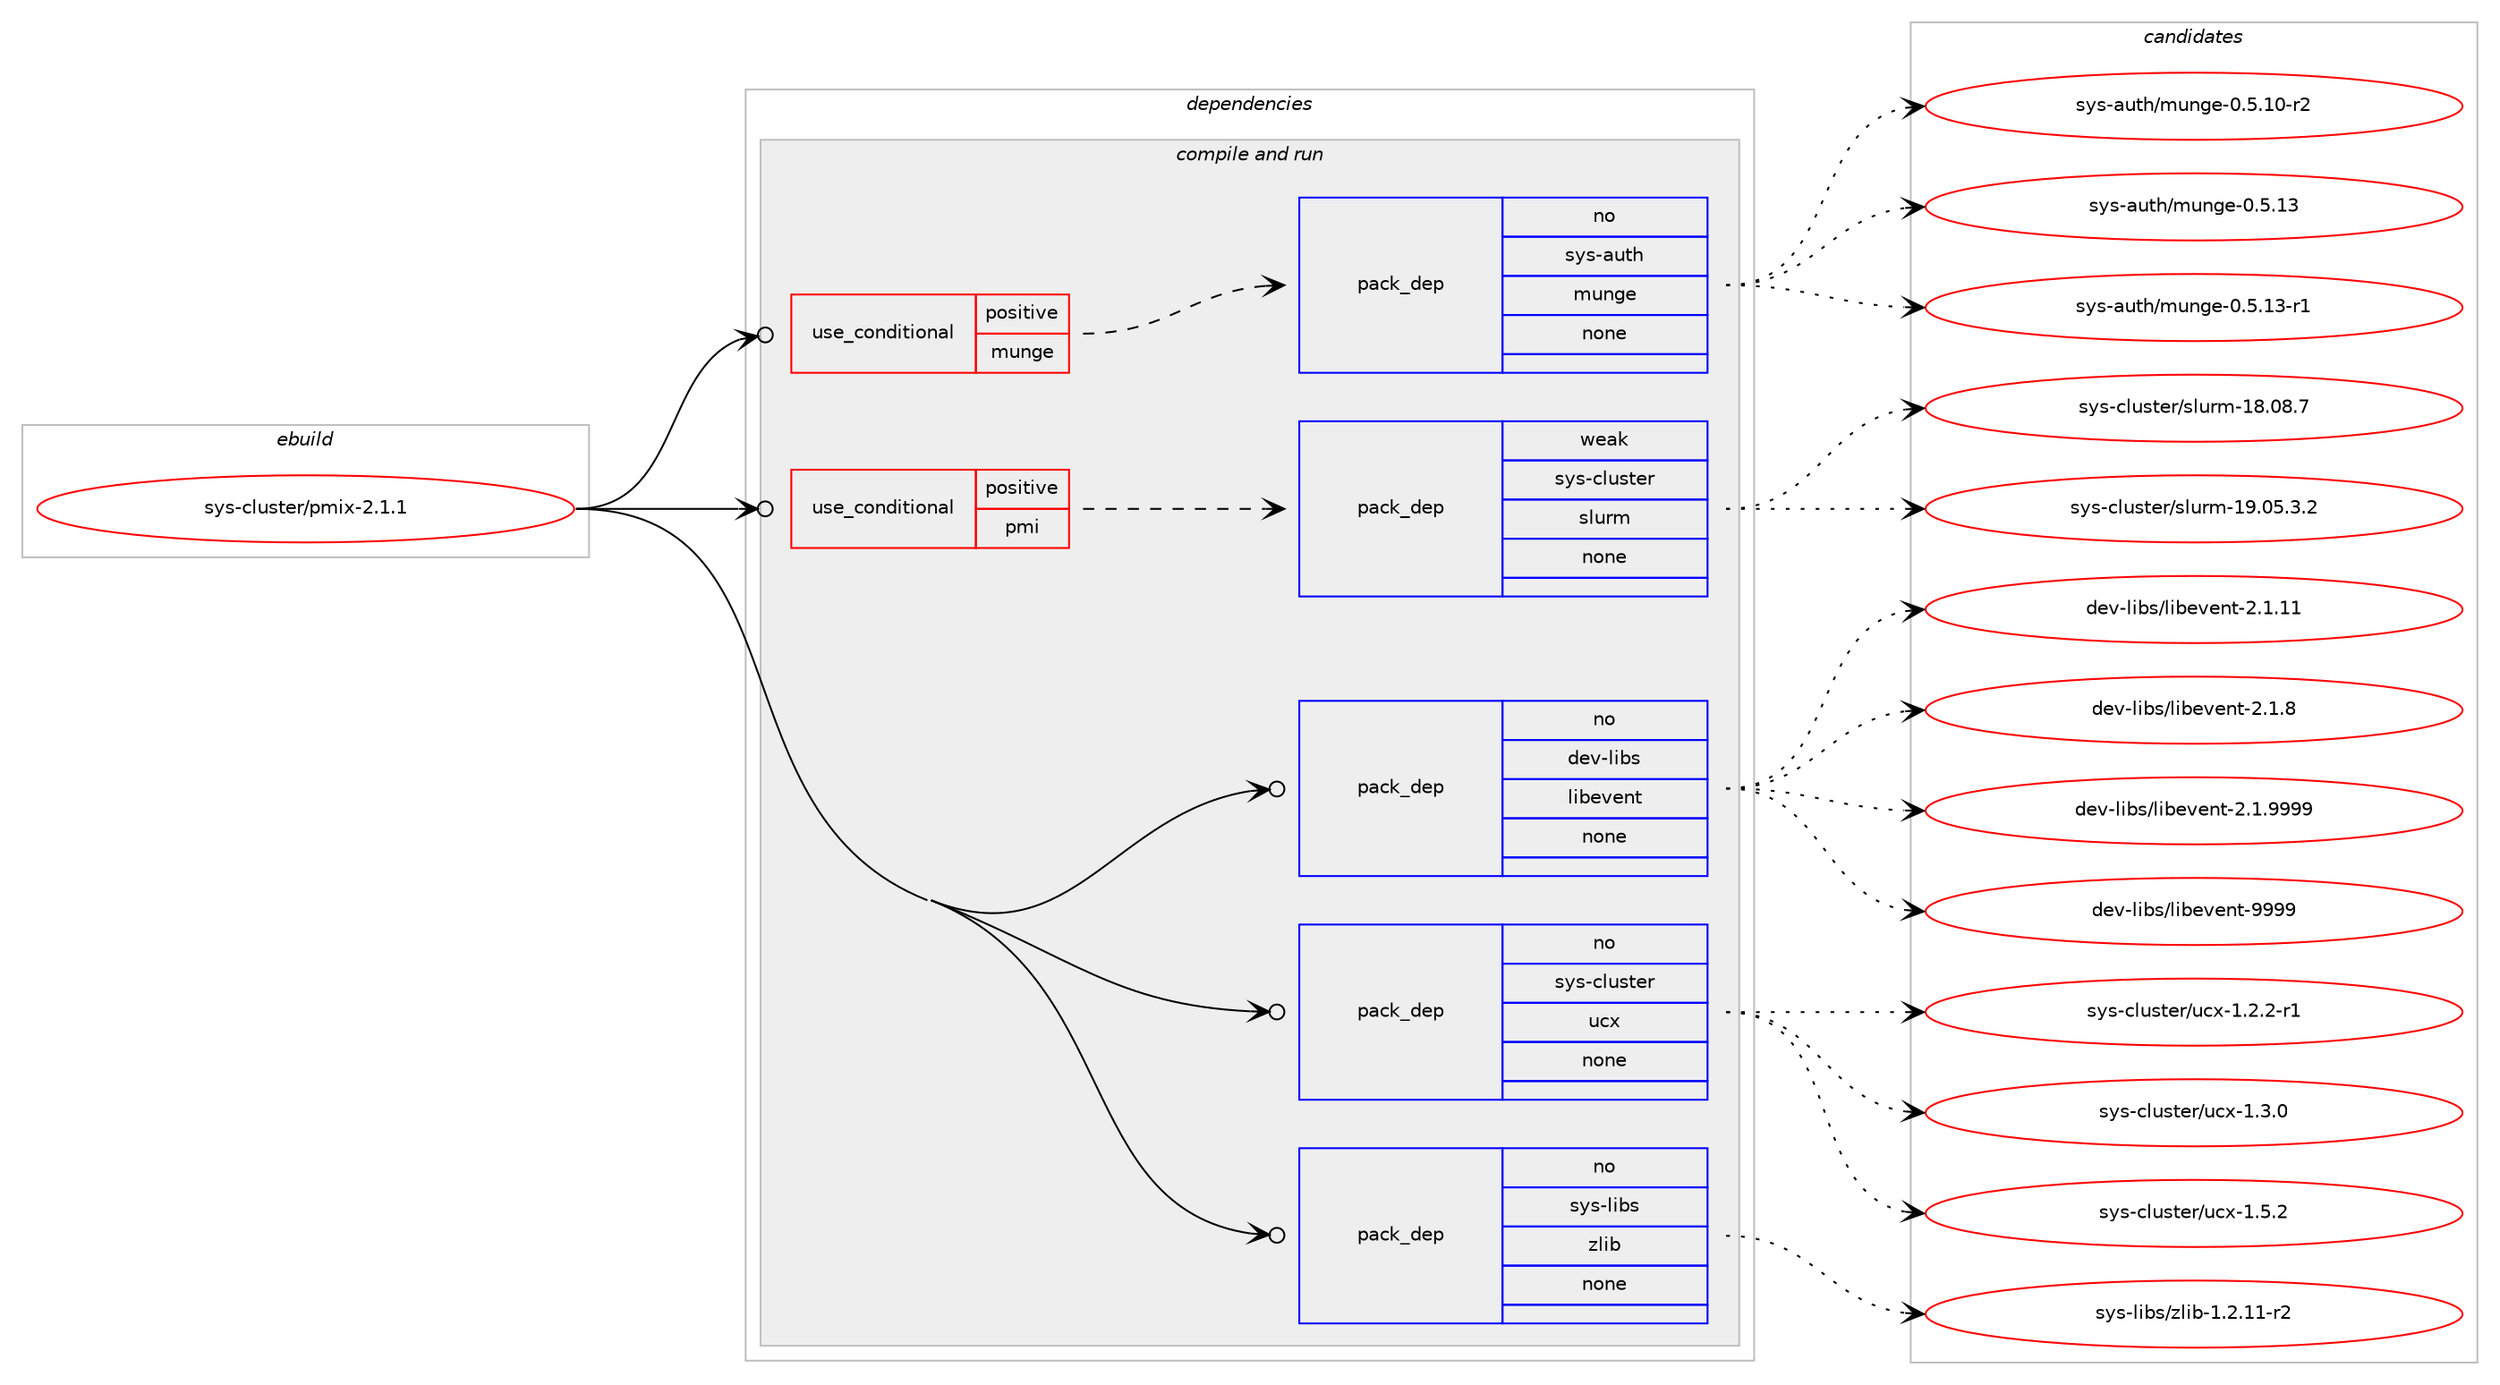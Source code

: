 digraph prolog {

# *************
# Graph options
# *************

newrank=true;
concentrate=true;
compound=true;
graph [rankdir=LR,fontname=Helvetica,fontsize=10,ranksep=1.5];#, ranksep=2.5, nodesep=0.2];
edge  [arrowhead=vee];
node  [fontname=Helvetica,fontsize=10];

# **********
# The ebuild
# **********

subgraph cluster_leftcol {
color=gray;
rank=same;
label=<<i>ebuild</i>>;
id [label="sys-cluster/pmix-2.1.1", color=red, width=4, href="../sys-cluster/pmix-2.1.1.svg"];
}

# ****************
# The dependencies
# ****************

subgraph cluster_midcol {
color=gray;
label=<<i>dependencies</i>>;
subgraph cluster_compile {
fillcolor="#eeeeee";
style=filled;
label=<<i>compile</i>>;
}
subgraph cluster_compileandrun {
fillcolor="#eeeeee";
style=filled;
label=<<i>compile and run</i>>;
subgraph cond213380 {
dependency887526 [label=<<TABLE BORDER="0" CELLBORDER="1" CELLSPACING="0" CELLPADDING="4"><TR><TD ROWSPAN="3" CELLPADDING="10">use_conditional</TD></TR><TR><TD>positive</TD></TR><TR><TD>munge</TD></TR></TABLE>>, shape=none, color=red];
subgraph pack658615 {
dependency887527 [label=<<TABLE BORDER="0" CELLBORDER="1" CELLSPACING="0" CELLPADDING="4" WIDTH="220"><TR><TD ROWSPAN="6" CELLPADDING="30">pack_dep</TD></TR><TR><TD WIDTH="110">no</TD></TR><TR><TD>sys-auth</TD></TR><TR><TD>munge</TD></TR><TR><TD>none</TD></TR><TR><TD></TD></TR></TABLE>>, shape=none, color=blue];
}
dependency887526:e -> dependency887527:w [weight=20,style="dashed",arrowhead="vee"];
}
id:e -> dependency887526:w [weight=20,style="solid",arrowhead="odotvee"];
subgraph cond213381 {
dependency887528 [label=<<TABLE BORDER="0" CELLBORDER="1" CELLSPACING="0" CELLPADDING="4"><TR><TD ROWSPAN="3" CELLPADDING="10">use_conditional</TD></TR><TR><TD>positive</TD></TR><TR><TD>pmi</TD></TR></TABLE>>, shape=none, color=red];
subgraph pack658616 {
dependency887529 [label=<<TABLE BORDER="0" CELLBORDER="1" CELLSPACING="0" CELLPADDING="4" WIDTH="220"><TR><TD ROWSPAN="6" CELLPADDING="30">pack_dep</TD></TR><TR><TD WIDTH="110">weak</TD></TR><TR><TD>sys-cluster</TD></TR><TR><TD>slurm</TD></TR><TR><TD>none</TD></TR><TR><TD></TD></TR></TABLE>>, shape=none, color=blue];
}
dependency887528:e -> dependency887529:w [weight=20,style="dashed",arrowhead="vee"];
}
id:e -> dependency887528:w [weight=20,style="solid",arrowhead="odotvee"];
subgraph pack658617 {
dependency887530 [label=<<TABLE BORDER="0" CELLBORDER="1" CELLSPACING="0" CELLPADDING="4" WIDTH="220"><TR><TD ROWSPAN="6" CELLPADDING="30">pack_dep</TD></TR><TR><TD WIDTH="110">no</TD></TR><TR><TD>dev-libs</TD></TR><TR><TD>libevent</TD></TR><TR><TD>none</TD></TR><TR><TD></TD></TR></TABLE>>, shape=none, color=blue];
}
id:e -> dependency887530:w [weight=20,style="solid",arrowhead="odotvee"];
subgraph pack658618 {
dependency887531 [label=<<TABLE BORDER="0" CELLBORDER="1" CELLSPACING="0" CELLPADDING="4" WIDTH="220"><TR><TD ROWSPAN="6" CELLPADDING="30">pack_dep</TD></TR><TR><TD WIDTH="110">no</TD></TR><TR><TD>sys-cluster</TD></TR><TR><TD>ucx</TD></TR><TR><TD>none</TD></TR><TR><TD></TD></TR></TABLE>>, shape=none, color=blue];
}
id:e -> dependency887531:w [weight=20,style="solid",arrowhead="odotvee"];
subgraph pack658619 {
dependency887532 [label=<<TABLE BORDER="0" CELLBORDER="1" CELLSPACING="0" CELLPADDING="4" WIDTH="220"><TR><TD ROWSPAN="6" CELLPADDING="30">pack_dep</TD></TR><TR><TD WIDTH="110">no</TD></TR><TR><TD>sys-libs</TD></TR><TR><TD>zlib</TD></TR><TR><TD>none</TD></TR><TR><TD></TD></TR></TABLE>>, shape=none, color=blue];
}
id:e -> dependency887532:w [weight=20,style="solid",arrowhead="odotvee"];
}
subgraph cluster_run {
fillcolor="#eeeeee";
style=filled;
label=<<i>run</i>>;
}
}

# **************
# The candidates
# **************

subgraph cluster_choices {
rank=same;
color=gray;
label=<<i>candidates</i>>;

subgraph choice658615 {
color=black;
nodesep=1;
choice115121115459711711610447109117110103101454846534649484511450 [label="sys-auth/munge-0.5.10-r2", color=red, width=4,href="../sys-auth/munge-0.5.10-r2.svg"];
choice11512111545971171161044710911711010310145484653464951 [label="sys-auth/munge-0.5.13", color=red, width=4,href="../sys-auth/munge-0.5.13.svg"];
choice115121115459711711610447109117110103101454846534649514511449 [label="sys-auth/munge-0.5.13-r1", color=red, width=4,href="../sys-auth/munge-0.5.13-r1.svg"];
dependency887527:e -> choice115121115459711711610447109117110103101454846534649484511450:w [style=dotted,weight="100"];
dependency887527:e -> choice11512111545971171161044710911711010310145484653464951:w [style=dotted,weight="100"];
dependency887527:e -> choice115121115459711711610447109117110103101454846534649514511449:w [style=dotted,weight="100"];
}
subgraph choice658616 {
color=black;
nodesep=1;
choice1151211154599108117115116101114471151081171141094549564648564655 [label="sys-cluster/slurm-18.08.7", color=red, width=4,href="../sys-cluster/slurm-18.08.7.svg"];
choice11512111545991081171151161011144711510811711410945495746485346514650 [label="sys-cluster/slurm-19.05.3.2", color=red, width=4,href="../sys-cluster/slurm-19.05.3.2.svg"];
dependency887529:e -> choice1151211154599108117115116101114471151081171141094549564648564655:w [style=dotted,weight="100"];
dependency887529:e -> choice11512111545991081171151161011144711510811711410945495746485346514650:w [style=dotted,weight="100"];
}
subgraph choice658617 {
color=black;
nodesep=1;
choice1001011184510810598115471081059810111810111011645504649464949 [label="dev-libs/libevent-2.1.11", color=red, width=4,href="../dev-libs/libevent-2.1.11.svg"];
choice10010111845108105981154710810598101118101110116455046494656 [label="dev-libs/libevent-2.1.8", color=red, width=4,href="../dev-libs/libevent-2.1.8.svg"];
choice10010111845108105981154710810598101118101110116455046494657575757 [label="dev-libs/libevent-2.1.9999", color=red, width=4,href="../dev-libs/libevent-2.1.9999.svg"];
choice100101118451081059811547108105981011181011101164557575757 [label="dev-libs/libevent-9999", color=red, width=4,href="../dev-libs/libevent-9999.svg"];
dependency887530:e -> choice1001011184510810598115471081059810111810111011645504649464949:w [style=dotted,weight="100"];
dependency887530:e -> choice10010111845108105981154710810598101118101110116455046494656:w [style=dotted,weight="100"];
dependency887530:e -> choice10010111845108105981154710810598101118101110116455046494657575757:w [style=dotted,weight="100"];
dependency887530:e -> choice100101118451081059811547108105981011181011101164557575757:w [style=dotted,weight="100"];
}
subgraph choice658618 {
color=black;
nodesep=1;
choice115121115459910811711511610111447117991204549465046504511449 [label="sys-cluster/ucx-1.2.2-r1", color=red, width=4,href="../sys-cluster/ucx-1.2.2-r1.svg"];
choice11512111545991081171151161011144711799120454946514648 [label="sys-cluster/ucx-1.3.0", color=red, width=4,href="../sys-cluster/ucx-1.3.0.svg"];
choice11512111545991081171151161011144711799120454946534650 [label="sys-cluster/ucx-1.5.2", color=red, width=4,href="../sys-cluster/ucx-1.5.2.svg"];
dependency887531:e -> choice115121115459910811711511610111447117991204549465046504511449:w [style=dotted,weight="100"];
dependency887531:e -> choice11512111545991081171151161011144711799120454946514648:w [style=dotted,weight="100"];
dependency887531:e -> choice11512111545991081171151161011144711799120454946534650:w [style=dotted,weight="100"];
}
subgraph choice658619 {
color=black;
nodesep=1;
choice11512111545108105981154712210810598454946504649494511450 [label="sys-libs/zlib-1.2.11-r2", color=red, width=4,href="../sys-libs/zlib-1.2.11-r2.svg"];
dependency887532:e -> choice11512111545108105981154712210810598454946504649494511450:w [style=dotted,weight="100"];
}
}

}
